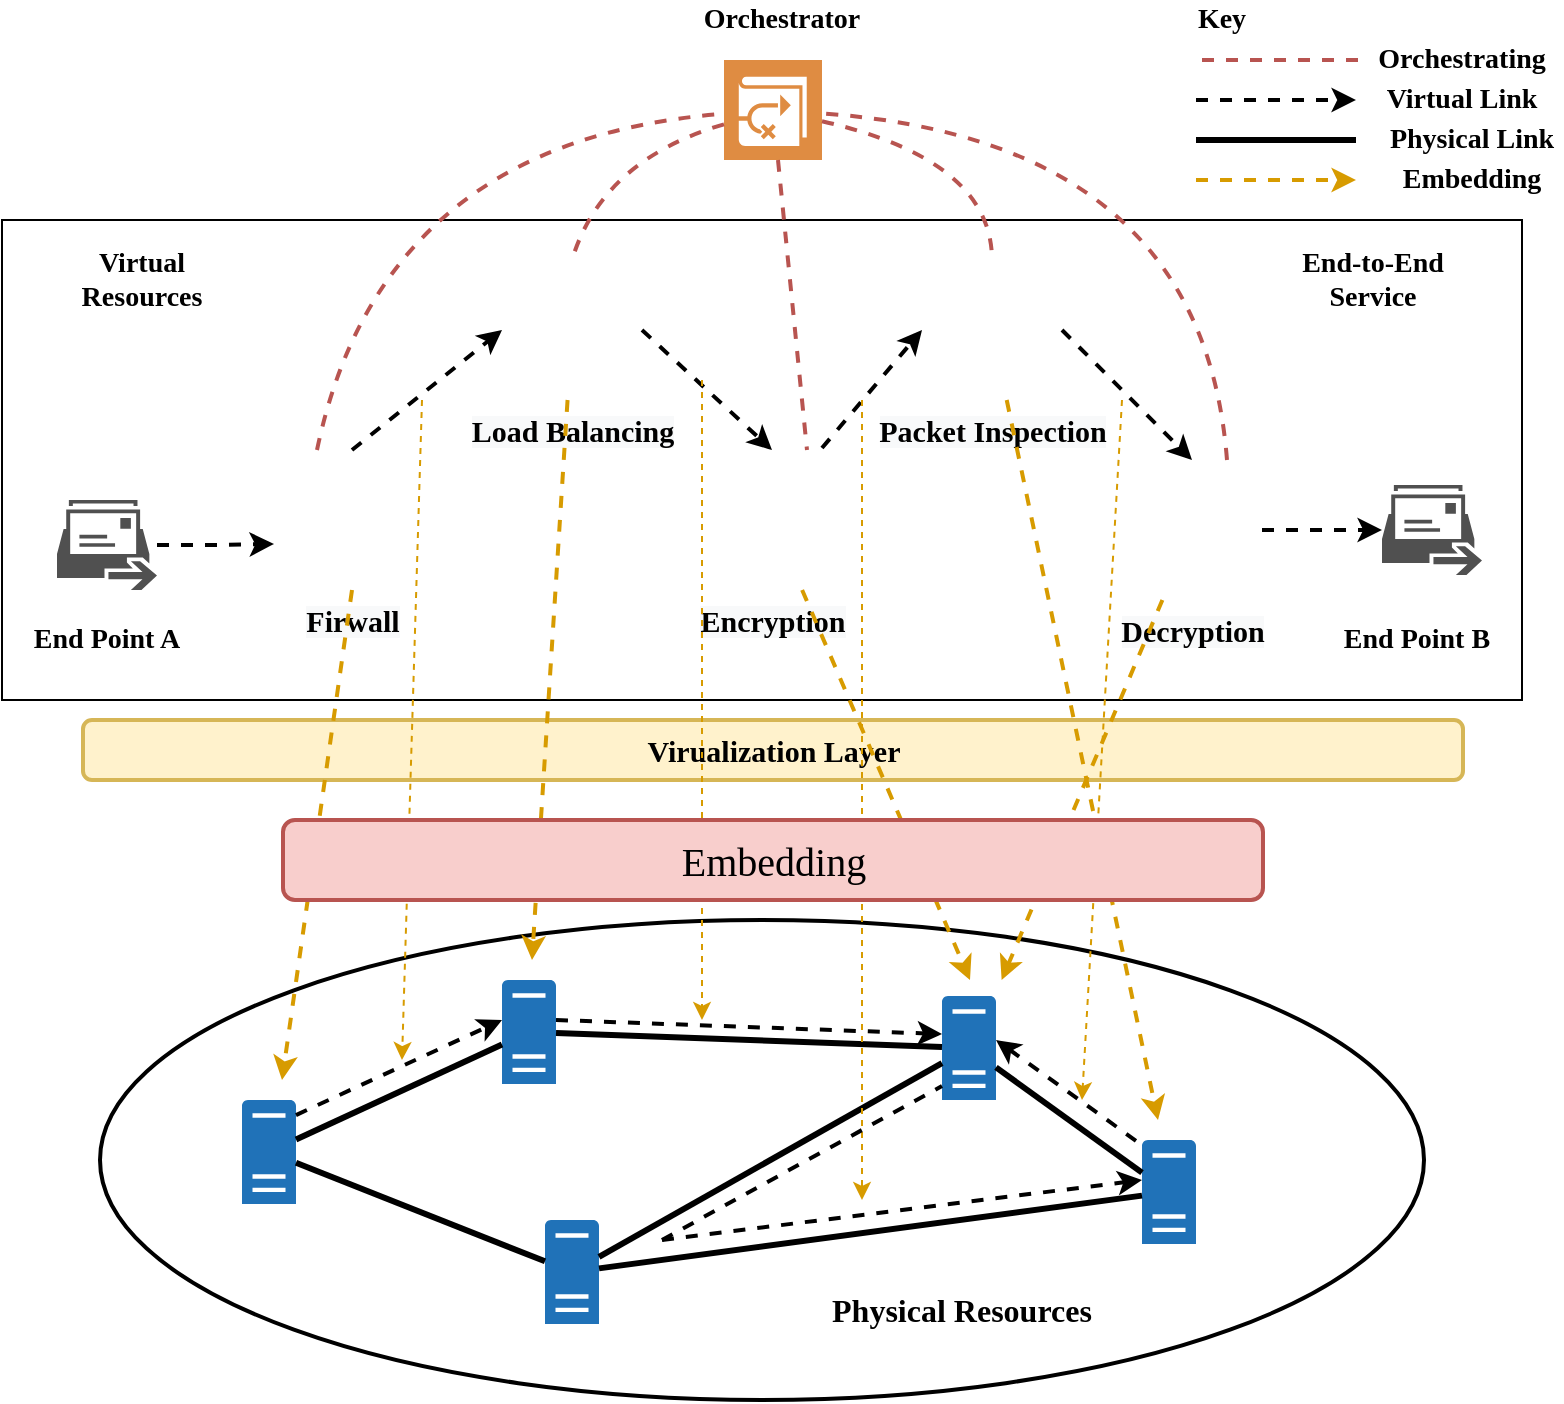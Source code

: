 <mxfile version="14.4.9" type="github"><diagram id="EPHCsX5lpuzNVQQ7667B" name="Page-1"><mxGraphModel dx="1422" dy="800" grid="1" gridSize="10" guides="1" tooltips="1" connect="1" arrows="1" fold="1" page="1" pageScale="1" pageWidth="850" pageHeight="1100" math="0" shadow="0"><root><mxCell id="0"/><mxCell id="1" parent="0"/><mxCell id="D3IL5Vpipn6TQDXRCGgR-1" value="" style="pointerEvents=1;shadow=0;dashed=0;html=1;strokeColor=none;fillColor=#DF8C42;labelPosition=center;verticalLabelPosition=bottom;verticalAlign=top;align=center;outlineConnect=0;shape=mxgraph.veeam2.veeam_availability_orchestrator;fontFamily=Times New Roman;" parent="1" vertex="1"><mxGeometry x="401" y="60" width="49" height="50" as="geometry"/></mxCell><mxCell id="D3IL5Vpipn6TQDXRCGgR-2" value="" style="rounded=0;whiteSpace=wrap;html=1;fontFamily=Times New Roman;" parent="1" vertex="1"><mxGeometry x="40" y="140" width="760" height="240" as="geometry"/></mxCell><mxCell id="D3IL5Vpipn6TQDXRCGgR-3" value="&lt;font style=&quot;font-size: 14px&quot;&gt;&lt;b&gt;Virtual Resources&lt;/b&gt;&lt;/font&gt;" style="text;html=1;strokeColor=none;fillColor=none;align=center;verticalAlign=middle;whiteSpace=wrap;rounded=0;fontFamily=Times New Roman;" parent="1" vertex="1"><mxGeometry x="80" y="160" width="60" height="20" as="geometry"/></mxCell><mxCell id="D3IL5Vpipn6TQDXRCGgR-4" style="edgeStyle=orthogonalEdgeStyle;rounded=0;orthogonalLoop=1;jettySize=auto;html=1;exitX=0.5;exitY=1;exitDx=0;exitDy=0;fontFamily=Times New Roman;" parent="1" source="D3IL5Vpipn6TQDXRCGgR-3" target="D3IL5Vpipn6TQDXRCGgR-3" edge="1"><mxGeometry relative="1" as="geometry"/></mxCell><mxCell id="D3IL5Vpipn6TQDXRCGgR-11" value="&lt;b style=&quot;font-size: 15px ; background-color: rgb(248 , 249 , 250)&quot;&gt;Firwall&lt;/b&gt;" style="shape=image;html=1;verticalAlign=top;verticalLabelPosition=bottom;labelBackgroundColor=#ffffff;imageAspect=0;aspect=fixed;image=https://cdn1.iconfinder.com/data/icons/seo-and-web-development-6/32/development_laptop_setting_gear_cogwheel-128.png;dashed=1;strokeWidth=2;imageBackground=#ffffff;fontFamily=Times New Roman;" parent="1" vertex="1"><mxGeometry x="180" y="255" width="70" height="70" as="geometry"/></mxCell><mxCell id="D3IL5Vpipn6TQDXRCGgR-14" value="&lt;b style=&quot;font-size: 15px ; background-color: rgb(248 , 249 , 250)&quot;&gt;Load Balancing&lt;/b&gt;" style="shape=image;html=1;verticalAlign=top;verticalLabelPosition=bottom;labelBackgroundColor=#ffffff;imageAspect=0;aspect=fixed;image=https://cdn1.iconfinder.com/data/icons/seo-and-web-development-6/32/development_laptop_setting_gear_cogwheel-128.png;dashed=1;strokeWidth=2;imageBackground=#ffffff;fontFamily=Times New Roman;" parent="1" vertex="1"><mxGeometry x="290" y="160" width="70" height="70" as="geometry"/></mxCell><mxCell id="D3IL5Vpipn6TQDXRCGgR-15" value="&lt;b style=&quot;font-size: 15px ; background-color: rgb(248 , 249 , 250)&quot;&gt;Encryption&lt;br&gt;&lt;br&gt;&lt;/b&gt;" style="shape=image;html=1;verticalAlign=top;verticalLabelPosition=bottom;labelBackgroundColor=#ffffff;imageAspect=0;aspect=fixed;image=https://cdn1.iconfinder.com/data/icons/seo-and-web-development-6/32/development_laptop_setting_gear_cogwheel-128.png;dashed=1;strokeWidth=2;imageBackground=#ffffff;fontFamily=Times New Roman;" parent="1" vertex="1"><mxGeometry x="390" y="255" width="70" height="70" as="geometry"/></mxCell><mxCell id="D3IL5Vpipn6TQDXRCGgR-16" value="&lt;b style=&quot;font-size: 15px ; background-color: rgb(248 , 249 , 250)&quot;&gt;Packet Inspection&lt;br&gt;&lt;/b&gt;" style="shape=image;html=1;verticalAlign=top;verticalLabelPosition=bottom;labelBackgroundColor=#ffffff;imageAspect=0;aspect=fixed;image=https://cdn1.iconfinder.com/data/icons/seo-and-web-development-6/32/development_laptop_setting_gear_cogwheel-128.png;dashed=1;strokeWidth=2;imageBackground=#ffffff;fontFamily=Times New Roman;" parent="1" vertex="1"><mxGeometry x="500" y="160" width="70" height="70" as="geometry"/></mxCell><mxCell id="D3IL5Vpipn6TQDXRCGgR-17" value="&lt;b style=&quot;font-size: 15px ; background-color: rgb(248 , 249 , 250)&quot;&gt;Decryption&lt;br&gt;&lt;/b&gt;" style="shape=image;html=1;verticalAlign=top;verticalLabelPosition=bottom;labelBackgroundColor=#ffffff;imageAspect=0;aspect=fixed;image=https://cdn1.iconfinder.com/data/icons/seo-and-web-development-6/32/development_laptop_setting_gear_cogwheel-128.png;dashed=1;strokeWidth=2;imageBackground=#ffffff;fontFamily=Times New Roman;" parent="1" vertex="1"><mxGeometry x="600" y="260" width="70" height="70" as="geometry"/></mxCell><mxCell id="D3IL5Vpipn6TQDXRCGgR-18" value="&lt;font style=&quot;font-size: 14px&quot;&gt;&lt;b&gt;End Point A&lt;/b&gt;&lt;/font&gt;" style="text;html=1;strokeColor=none;fillColor=none;align=center;verticalAlign=middle;whiteSpace=wrap;rounded=0;fontFamily=Times New Roman;" parent="1" vertex="1"><mxGeometry x="40" y="340" width="105" height="20" as="geometry"/></mxCell><mxCell id="D3IL5Vpipn6TQDXRCGgR-22" style="edgeStyle=orthogonalEdgeStyle;rounded=0;orthogonalLoop=1;jettySize=auto;html=1;entryX=-0.057;entryY=0.671;entryDx=0;entryDy=0;entryPerimeter=0;dashed=1;fontFamily=Times New Roman;strokeWidth=2;" parent="1" source="D3IL5Vpipn6TQDXRCGgR-21" target="D3IL5Vpipn6TQDXRCGgR-11" edge="1"><mxGeometry relative="1" as="geometry"/></mxCell><mxCell id="D3IL5Vpipn6TQDXRCGgR-21" value="" style="pointerEvents=1;shadow=0;dashed=0;html=1;strokeColor=none;fillColor=#505050;labelPosition=center;verticalLabelPosition=bottom;verticalAlign=top;outlineConnect=0;align=center;shape=mxgraph.office.communications.local_move_request;fontFamily=Times New Roman;" parent="1" vertex="1"><mxGeometry x="67.5" y="280" width="50" height="45" as="geometry"/></mxCell><mxCell id="D3IL5Vpipn6TQDXRCGgR-24" value="" style="endArrow=classic;html=1;dashed=1;entryX=0;entryY=0.5;entryDx=0;entryDy=0;exitX=0.5;exitY=0;exitDx=0;exitDy=0;fontFamily=Times New Roman;strokeWidth=2;" parent="1" source="D3IL5Vpipn6TQDXRCGgR-11" target="D3IL5Vpipn6TQDXRCGgR-14" edge="1"><mxGeometry width="50" height="50" relative="1" as="geometry"><mxPoint x="240" y="240" as="sourcePoint"/><mxPoint x="290" y="190" as="targetPoint"/></mxGeometry></mxCell><mxCell id="D3IL5Vpipn6TQDXRCGgR-26" value="" style="endArrow=classic;html=1;dashed=1;entryX=0.5;entryY=0;entryDx=0;entryDy=0;exitX=1;exitY=0.5;exitDx=0;exitDy=0;fontFamily=Times New Roman;strokeWidth=2;" parent="1" source="D3IL5Vpipn6TQDXRCGgR-14" target="D3IL5Vpipn6TQDXRCGgR-15" edge="1"><mxGeometry width="50" height="50" relative="1" as="geometry"><mxPoint x="225" y="265" as="sourcePoint"/><mxPoint x="300" y="205" as="targetPoint"/></mxGeometry></mxCell><mxCell id="D3IL5Vpipn6TQDXRCGgR-28" value="" style="endArrow=classic;html=1;dashed=1;entryX=0;entryY=0.5;entryDx=0;entryDy=0;exitX=0.857;exitY=-0.014;exitDx=0;exitDy=0;exitPerimeter=0;fontFamily=Times New Roman;strokeWidth=2;" parent="1" source="D3IL5Vpipn6TQDXRCGgR-15" target="D3IL5Vpipn6TQDXRCGgR-16" edge="1"><mxGeometry width="50" height="50" relative="1" as="geometry"><mxPoint x="370" y="205" as="sourcePoint"/><mxPoint x="435" y="265" as="targetPoint"/></mxGeometry></mxCell><mxCell id="D3IL5Vpipn6TQDXRCGgR-29" value="" style="endArrow=classic;html=1;dashed=1;entryX=0.5;entryY=0;entryDx=0;entryDy=0;exitX=1;exitY=0.5;exitDx=0;exitDy=0;fontFamily=Times New Roman;strokeWidth=2;" parent="1" source="D3IL5Vpipn6TQDXRCGgR-16" target="D3IL5Vpipn6TQDXRCGgR-17" edge="1"><mxGeometry width="50" height="50" relative="1" as="geometry"><mxPoint x="459.99" y="264.02" as="sourcePoint"/><mxPoint x="510" y="205" as="targetPoint"/></mxGeometry></mxCell><mxCell id="D3IL5Vpipn6TQDXRCGgR-30" value="&lt;font style=&quot;font-size: 14px&quot;&gt;&lt;b&gt;End Point B&lt;/b&gt;&lt;/font&gt;" style="text;html=1;strokeColor=none;fillColor=none;align=center;verticalAlign=middle;whiteSpace=wrap;rounded=0;fontFamily=Times New Roman;" parent="1" vertex="1"><mxGeometry x="695" y="340" width="105" height="20" as="geometry"/></mxCell><mxCell id="D3IL5Vpipn6TQDXRCGgR-31" value="" style="pointerEvents=1;shadow=0;dashed=0;html=1;strokeColor=none;fillColor=#505050;labelPosition=center;verticalLabelPosition=bottom;verticalAlign=top;outlineConnect=0;align=center;shape=mxgraph.office.communications.local_move_request;fontFamily=Times New Roman;" parent="1" vertex="1"><mxGeometry x="730" y="272.5" width="50" height="45" as="geometry"/></mxCell><mxCell id="D3IL5Vpipn6TQDXRCGgR-34" value="" style="endArrow=classic;html=1;dashed=1;exitX=1;exitY=0.5;exitDx=0;exitDy=0;fontFamily=Times New Roman;strokeWidth=2;" parent="1" source="D3IL5Vpipn6TQDXRCGgR-17" target="D3IL5Vpipn6TQDXRCGgR-31" edge="1"><mxGeometry width="50" height="50" relative="1" as="geometry"><mxPoint x="672.5" y="290" as="sourcePoint"/><mxPoint x="722.5" y="240" as="targetPoint"/></mxGeometry></mxCell><mxCell id="D3IL5Vpipn6TQDXRCGgR-35" value="&lt;font style=&quot;font-size: 14px&quot;&gt;&lt;b&gt;Orchestrator&lt;/b&gt;&lt;/font&gt;" style="text;html=1;strokeColor=none;fillColor=none;align=center;verticalAlign=middle;whiteSpace=wrap;rounded=0;fontFamily=Times New Roman;" parent="1" vertex="1"><mxGeometry x="400" y="30" width="60" height="20" as="geometry"/></mxCell><mxCell id="D3IL5Vpipn6TQDXRCGgR-40" value="" style="endArrow=none;dashed=1;html=1;strokeWidth=2;fillColor=#f8cecc;strokeColor=#b85450;curved=1;entryX=0.5;entryY=0;entryDx=0;entryDy=0;fontFamily=Times New Roman;" parent="1" source="D3IL5Vpipn6TQDXRCGgR-1" target="D3IL5Vpipn6TQDXRCGgR-14" edge="1"><mxGeometry width="50" height="50" relative="1" as="geometry"><mxPoint x="400" y="410" as="sourcePoint"/><mxPoint x="450" y="360" as="targetPoint"/><Array as="points"><mxPoint x="340" y="110"/></Array></mxGeometry></mxCell><mxCell id="D3IL5Vpipn6TQDXRCGgR-42" value="" style="endArrow=none;html=1;strokeWidth=2;entryX=0.75;entryY=0;entryDx=0;entryDy=0;fillColor=#f8cecc;strokeColor=#b85450;curved=1;dashed=1;fontFamily=Times New Roman;" parent="1" source="D3IL5Vpipn6TQDXRCGgR-1" target="D3IL5Vpipn6TQDXRCGgR-15" edge="1"><mxGeometry width="50" height="50" relative="1" as="geometry"><mxPoint x="400" y="410" as="sourcePoint"/><mxPoint x="450" y="360" as="targetPoint"/></mxGeometry></mxCell><mxCell id="D3IL5Vpipn6TQDXRCGgR-43" value="" style="endArrow=none;dashed=1;html=1;strokeWidth=2;entryX=0.5;entryY=0;entryDx=0;entryDy=0;curved=1;fillColor=#f8cecc;strokeColor=#b85450;fontFamily=Times New Roman;" parent="1" source="D3IL5Vpipn6TQDXRCGgR-1" target="D3IL5Vpipn6TQDXRCGgR-16" edge="1"><mxGeometry width="50" height="50" relative="1" as="geometry"><mxPoint x="400" y="410" as="sourcePoint"/><mxPoint x="450" y="360" as="targetPoint"/><Array as="points"><mxPoint x="535" y="110"/></Array></mxGeometry></mxCell><mxCell id="D3IL5Vpipn6TQDXRCGgR-44" value="" style="endArrow=none;dashed=1;html=1;strokeWidth=2;curved=1;exitX=0.75;exitY=0;exitDx=0;exitDy=0;fillColor=#f8cecc;strokeColor=#b85450;fontFamily=Times New Roman;" parent="1" source="D3IL5Vpipn6TQDXRCGgR-17" target="D3IL5Vpipn6TQDXRCGgR-1" edge="1"><mxGeometry width="50" height="50" relative="1" as="geometry"><mxPoint x="400" y="410" as="sourcePoint"/><mxPoint x="450" y="360" as="targetPoint"/><Array as="points"><mxPoint x="640" y="100"/></Array></mxGeometry></mxCell><mxCell id="D3IL5Vpipn6TQDXRCGgR-45" value="" style="endArrow=none;dashed=1;html=1;strokeWidth=2;exitX=0.25;exitY=0;exitDx=0;exitDy=0;curved=1;fillColor=#f8cecc;strokeColor=#b85450;fontFamily=Times New Roman;" parent="1" source="D3IL5Vpipn6TQDXRCGgR-11" target="D3IL5Vpipn6TQDXRCGgR-1" edge="1"><mxGeometry width="50" height="50" relative="1" as="geometry"><mxPoint x="400" y="410" as="sourcePoint"/><mxPoint x="450" y="360" as="targetPoint"/><Array as="points"><mxPoint x="230" y="100"/></Array></mxGeometry></mxCell><mxCell id="D3IL5Vpipn6TQDXRCGgR-47" value="&lt;b&gt;&lt;font style=&quot;font-size: 15px&quot;&gt;Virualization Layer&lt;/font&gt;&lt;/b&gt;" style="rounded=1;whiteSpace=wrap;html=1;strokeWidth=2;fontFamily=Times New Roman;fillColor=#fff2cc;strokeColor=#d6b656;" parent="1" vertex="1"><mxGeometry x="80.5" y="390" width="690" height="30" as="geometry"/></mxCell><mxCell id="D3IL5Vpipn6TQDXRCGgR-49" value="" style="ellipse;whiteSpace=wrap;html=1;strokeWidth=2;fontFamily=Times New Roman;" parent="1" vertex="1"><mxGeometry x="89" y="490" width="662" height="240" as="geometry"/></mxCell><mxCell id="D3IL5Vpipn6TQDXRCGgR-51" value="" style="pointerEvents=1;shadow=0;dashed=0;html=1;strokeColor=none;labelPosition=center;verticalLabelPosition=bottom;verticalAlign=top;outlineConnect=0;align=center;shape=mxgraph.office.servers.physical_host;fillColor=#2072B8;fontFamily=Times New Roman;" parent="1" vertex="1"><mxGeometry x="160" y="580" width="27" height="52" as="geometry"/></mxCell><mxCell id="D3IL5Vpipn6TQDXRCGgR-52" value="" style="pointerEvents=1;shadow=0;dashed=0;html=1;strokeColor=none;labelPosition=center;verticalLabelPosition=bottom;verticalAlign=top;outlineConnect=0;align=center;shape=mxgraph.office.servers.physical_host;fillColor=#2072B8;fontFamily=Times New Roman;" parent="1" vertex="1"><mxGeometry x="290" y="520" width="27" height="52" as="geometry"/></mxCell><mxCell id="D3IL5Vpipn6TQDXRCGgR-53" value="" style="pointerEvents=1;shadow=0;dashed=0;html=1;strokeColor=none;labelPosition=center;verticalLabelPosition=bottom;verticalAlign=top;outlineConnect=0;align=center;shape=mxgraph.office.servers.physical_host;fillColor=#2072B8;fontFamily=Times New Roman;" parent="1" vertex="1"><mxGeometry x="311.5" y="640" width="27" height="52" as="geometry"/></mxCell><mxCell id="D3IL5Vpipn6TQDXRCGgR-54" value="" style="pointerEvents=1;shadow=0;dashed=0;html=1;strokeColor=none;labelPosition=center;verticalLabelPosition=bottom;verticalAlign=top;outlineConnect=0;align=center;shape=mxgraph.office.servers.physical_host;fillColor=#2072B8;fontFamily=Times New Roman;" parent="1" vertex="1"><mxGeometry x="510" y="528" width="27" height="52" as="geometry"/></mxCell><mxCell id="D3IL5Vpipn6TQDXRCGgR-55" value="" style="pointerEvents=1;shadow=0;dashed=0;html=1;strokeColor=none;labelPosition=center;verticalLabelPosition=bottom;verticalAlign=top;outlineConnect=0;align=center;shape=mxgraph.office.servers.physical_host;fillColor=#2072B8;fontFamily=Times New Roman;" parent="1" vertex="1"><mxGeometry x="610" y="600" width="27" height="52" as="geometry"/></mxCell><mxCell id="D3IL5Vpipn6TQDXRCGgR-59" value="" style="endArrow=none;html=1;fontFamily=Times New Roman;strokeWidth=3;" parent="1" source="D3IL5Vpipn6TQDXRCGgR-51" target="D3IL5Vpipn6TQDXRCGgR-52" edge="1"><mxGeometry width="50" height="50" relative="1" as="geometry"><mxPoint x="400" y="610" as="sourcePoint"/><mxPoint x="450" y="560" as="targetPoint"/></mxGeometry></mxCell><mxCell id="D3IL5Vpipn6TQDXRCGgR-63" value="" style="endArrow=none;html=1;fontFamily=Times New Roman;strokeWidth=3;" parent="1" source="D3IL5Vpipn6TQDXRCGgR-52" target="D3IL5Vpipn6TQDXRCGgR-54" edge="1"><mxGeometry width="50" height="50" relative="1" as="geometry"><mxPoint x="400" y="610" as="sourcePoint"/><mxPoint x="450" y="560" as="targetPoint"/></mxGeometry></mxCell><mxCell id="D3IL5Vpipn6TQDXRCGgR-64" value="" style="endArrow=none;html=1;strokeWidth=3;fontFamily=Times New Roman;" parent="1" source="D3IL5Vpipn6TQDXRCGgR-54" target="D3IL5Vpipn6TQDXRCGgR-55" edge="1"><mxGeometry width="50" height="50" relative="1" as="geometry"><mxPoint x="400" y="610" as="sourcePoint"/><mxPoint x="450" y="560" as="targetPoint"/></mxGeometry></mxCell><mxCell id="D3IL5Vpipn6TQDXRCGgR-65" value="" style="endArrow=none;html=1;strokeWidth=3;fontFamily=Times New Roman;" parent="1" source="D3IL5Vpipn6TQDXRCGgR-51" target="D3IL5Vpipn6TQDXRCGgR-53" edge="1"><mxGeometry width="50" height="50" relative="1" as="geometry"><mxPoint x="400" y="610" as="sourcePoint"/><mxPoint x="450" y="560" as="targetPoint"/></mxGeometry></mxCell><mxCell id="D3IL5Vpipn6TQDXRCGgR-69" value="" style="endArrow=none;html=1;strokeWidth=3;fontFamily=Times New Roman;" parent="1" source="D3IL5Vpipn6TQDXRCGgR-53" target="D3IL5Vpipn6TQDXRCGgR-54" edge="1"><mxGeometry width="50" height="50" relative="1" as="geometry"><mxPoint x="400" y="610" as="sourcePoint"/><mxPoint x="450" y="560" as="targetPoint"/></mxGeometry></mxCell><mxCell id="D3IL5Vpipn6TQDXRCGgR-71" value="" style="endArrow=none;html=1;strokeWidth=3;fontFamily=Times New Roman;" parent="1" source="D3IL5Vpipn6TQDXRCGgR-53" target="D3IL5Vpipn6TQDXRCGgR-55" edge="1"><mxGeometry width="50" height="50" relative="1" as="geometry"><mxPoint x="400" y="610" as="sourcePoint"/><mxPoint x="450" y="560" as="targetPoint"/></mxGeometry></mxCell><mxCell id="D3IL5Vpipn6TQDXRCGgR-72" value="&lt;font size=&quot;1&quot;&gt;&lt;b style=&quot;font-size: 16px&quot;&gt;Physical Resources&lt;/b&gt;&lt;/font&gt;" style="text;html=1;strokeColor=none;fillColor=none;align=center;verticalAlign=middle;whiteSpace=wrap;rounded=0;fontFamily=Times New Roman;" parent="1" vertex="1"><mxGeometry x="440" y="670" width="160" height="30" as="geometry"/></mxCell><mxCell id="D3IL5Vpipn6TQDXRCGgR-73" value="" style="endArrow=classic;html=1;strokeWidth=2;fontFamily=Times New Roman;exitX=0.5;exitY=1;exitDx=0;exitDy=0;fillColor=#ffe6cc;strokeColor=#d79b00;dashed=1;" parent="1" source="D3IL5Vpipn6TQDXRCGgR-11" edge="1"><mxGeometry width="50" height="50" relative="1" as="geometry"><mxPoint x="400" y="400" as="sourcePoint"/><mxPoint x="180" y="570" as="targetPoint"/></mxGeometry></mxCell><mxCell id="D3IL5Vpipn6TQDXRCGgR-74" value="" style="endArrow=classic;html=1;strokeWidth=2;fontFamily=Times New Roman;dashed=1;fillColor=#ffe6cc;strokeColor=#d79b00;" parent="1" source="D3IL5Vpipn6TQDXRCGgR-14" edge="1"><mxGeometry width="50" height="50" relative="1" as="geometry"><mxPoint x="225" y="335" as="sourcePoint"/><mxPoint x="305" y="510" as="targetPoint"/></mxGeometry></mxCell><mxCell id="D3IL5Vpipn6TQDXRCGgR-75" value="" style="endArrow=classic;html=1;strokeWidth=2;fontFamily=Times New Roman;dashed=1;fillColor=#ffe6cc;strokeColor=#d79b00;" parent="1" source="D3IL5Vpipn6TQDXRCGgR-15" edge="1"><mxGeometry width="50" height="50" relative="1" as="geometry"><mxPoint x="434.424" y="340" as="sourcePoint"/><mxPoint x="524" y="520" as="targetPoint"/></mxGeometry></mxCell><mxCell id="D3IL5Vpipn6TQDXRCGgR-76" value="" style="endArrow=classic;html=1;strokeWidth=2;fontFamily=Times New Roman;dashed=1;fillColor=#ffe6cc;strokeColor=#d79b00;" parent="1" source="D3IL5Vpipn6TQDXRCGgR-16" edge="1"><mxGeometry width="50" height="50" relative="1" as="geometry"><mxPoint x="450.065" y="335" as="sourcePoint"/><mxPoint x="618" y="590" as="targetPoint"/></mxGeometry></mxCell><mxCell id="D3IL5Vpipn6TQDXRCGgR-77" value="" style="endArrow=classic;html=1;strokeWidth=2;fontFamily=Times New Roman;dashed=1;fillColor=#ffe6cc;strokeColor=#d79b00;entryX=0.681;entryY=0.125;entryDx=0;entryDy=0;entryPerimeter=0;" parent="1" source="D3IL5Vpipn6TQDXRCGgR-17" target="D3IL5Vpipn6TQDXRCGgR-49" edge="1"><mxGeometry width="50" height="50" relative="1" as="geometry"><mxPoint x="552.354" y="240" as="sourcePoint"/><mxPoint x="628" y="600" as="targetPoint"/></mxGeometry></mxCell><mxCell id="D3IL5Vpipn6TQDXRCGgR-78" value="" style="endArrow=classic;html=1;strokeWidth=1;fontFamily=Times New Roman;dashed=1;fillColor=#ffe6cc;strokeColor=#d79b00;" parent="1" edge="1"><mxGeometry width="50" height="50" relative="1" as="geometry"><mxPoint x="250" y="230" as="sourcePoint"/><mxPoint x="240" y="560" as="targetPoint"/></mxGeometry></mxCell><mxCell id="D3IL5Vpipn6TQDXRCGgR-79" value="" style="endArrow=classic;html=1;strokeWidth=1;fontFamily=Times New Roman;dashed=1;fillColor=#ffe6cc;strokeColor=#d79b00;" parent="1" edge="1"><mxGeometry width="50" height="50" relative="1" as="geometry"><mxPoint x="390" y="220" as="sourcePoint"/><mxPoint x="390" y="540" as="targetPoint"/></mxGeometry></mxCell><mxCell id="D3IL5Vpipn6TQDXRCGgR-80" value="" style="endArrow=classic;html=1;strokeWidth=1;fontFamily=Times New Roman;dashed=1;fillColor=#ffe6cc;strokeColor=#d79b00;" parent="1" edge="1"><mxGeometry width="50" height="50" relative="1" as="geometry"><mxPoint x="470" y="230" as="sourcePoint"/><mxPoint x="470" y="630" as="targetPoint"/></mxGeometry></mxCell><mxCell id="D3IL5Vpipn6TQDXRCGgR-82" value="" style="endArrow=classic;html=1;strokeWidth=1;fontFamily=Times New Roman;dashed=1;fillColor=#ffe6cc;strokeColor=#d79b00;" parent="1" edge="1"><mxGeometry width="50" height="50" relative="1" as="geometry"><mxPoint x="600" y="230" as="sourcePoint"/><mxPoint x="580" y="580" as="targetPoint"/></mxGeometry></mxCell><mxCell id="D3IL5Vpipn6TQDXRCGgR-90" value="" style="endArrow=classic;html=1;dashed=1;strokeWidth=2;fontFamily=Times New Roman;" parent="1" edge="1"><mxGeometry width="50" height="50" relative="1" as="geometry"><mxPoint x="187" y="587.539" as="sourcePoint"/><mxPoint x="290" y="540.001" as="targetPoint"/></mxGeometry></mxCell><mxCell id="D3IL5Vpipn6TQDXRCGgR-92" value="" style="endArrow=classic;html=1;fontFamily=Times New Roman;strokeWidth=2;rounded=0;endFill=1;dashed=1;" parent="1" edge="1"><mxGeometry width="50" height="50" relative="1" as="geometry"><mxPoint x="317" y="540.001" as="sourcePoint"/><mxPoint x="510" y="547.019" as="targetPoint"/></mxGeometry></mxCell><mxCell id="D3IL5Vpipn6TQDXRCGgR-94" value="" style="endArrow=none;html=1;strokeWidth=2;fontFamily=Times New Roman;startArrow=classic;startFill=1;dashed=1;" parent="1" edge="1"><mxGeometry width="50" height="50" relative="1" as="geometry"><mxPoint x="537" y="550" as="sourcePoint"/><mxPoint x="610" y="602.56" as="targetPoint"/></mxGeometry></mxCell><mxCell id="D3IL5Vpipn6TQDXRCGgR-95" value="" style="endArrow=none;html=1;strokeWidth=2;fontFamily=Times New Roman;dashed=1;" parent="1" edge="1"><mxGeometry width="50" height="50" relative="1" as="geometry"><mxPoint x="370" y="650" as="sourcePoint"/><mxPoint x="510" y="573" as="targetPoint"/></mxGeometry></mxCell><mxCell id="D3IL5Vpipn6TQDXRCGgR-97" value="" style="endArrow=classic;html=1;strokeWidth=2;fontFamily=Times New Roman;endFill=1;dashed=1;" parent="1" edge="1"><mxGeometry width="50" height="50" relative="1" as="geometry"><mxPoint x="370" y="650" as="sourcePoint"/><mxPoint x="610" y="620" as="targetPoint"/></mxGeometry></mxCell><mxCell id="D3IL5Vpipn6TQDXRCGgR-98" value="&lt;font style=&quot;font-size: 20px&quot;&gt;Embedding&lt;/font&gt;" style="rounded=1;whiteSpace=wrap;html=1;strokeWidth=2;fontFamily=Times New Roman;fillColor=#f8cecc;strokeColor=#b85450;" parent="1" vertex="1"><mxGeometry x="180.5" y="440" width="490" height="40" as="geometry"/></mxCell><mxCell id="D3IL5Vpipn6TQDXRCGgR-99" value="&lt;font style=&quot;font-size: 14px&quot;&gt;&lt;b&gt;End-to-End Service&lt;/b&gt;&lt;/font&gt;" style="text;html=1;strokeColor=none;fillColor=none;align=center;verticalAlign=middle;whiteSpace=wrap;rounded=0;fontFamily=Times New Roman;" parent="1" vertex="1"><mxGeometry x="680" y="160" width="90.5" height="20" as="geometry"/></mxCell><mxCell id="D3IL5Vpipn6TQDXRCGgR-100" value="&lt;font style=&quot;font-size: 14px&quot;&gt;&lt;b&gt;Key&lt;/b&gt;&lt;/font&gt;" style="text;html=1;strokeColor=none;fillColor=none;align=center;verticalAlign=middle;whiteSpace=wrap;rounded=0;fontFamily=Times New Roman;" parent="1" vertex="1"><mxGeometry x="620" y="30" width="60" height="20" as="geometry"/></mxCell><mxCell id="D3IL5Vpipn6TQDXRCGgR-101" value="" style="endArrow=none;html=1;dashed=1;strokeColor=#b85450;strokeWidth=2;fontFamily=Times New Roman;fillColor=#f8cecc;" parent="1" edge="1"><mxGeometry width="50" height="50" relative="1" as="geometry"><mxPoint x="640" y="60" as="sourcePoint"/><mxPoint x="720" y="60" as="targetPoint"/></mxGeometry></mxCell><mxCell id="D3IL5Vpipn6TQDXRCGgR-102" value="" style="endArrow=classic;html=1;dashed=1;strokeWidth=2;fontFamily=Times New Roman;endFill=1;" parent="1" edge="1"><mxGeometry width="50" height="50" relative="1" as="geometry"><mxPoint x="637" y="80" as="sourcePoint"/><mxPoint x="717" y="80" as="targetPoint"/><Array as="points"><mxPoint x="657" y="80"/></Array></mxGeometry></mxCell><mxCell id="D3IL5Vpipn6TQDXRCGgR-103" value="" style="endArrow=none;html=1;strokeWidth=3;fontFamily=Times New Roman;endFill=0;" parent="1" edge="1"><mxGeometry width="50" height="50" relative="1" as="geometry"><mxPoint x="637" y="100" as="sourcePoint"/><mxPoint x="717" y="100" as="targetPoint"/><Array as="points"><mxPoint x="657" y="100"/></Array></mxGeometry></mxCell><mxCell id="D3IL5Vpipn6TQDXRCGgR-104" value="" style="endArrow=classic;html=1;dashed=1;strokeWidth=2;fontFamily=Times New Roman;endFill=1;fillColor=#ffe6cc;strokeColor=#d79b00;" parent="1" edge="1"><mxGeometry width="50" height="50" relative="1" as="geometry"><mxPoint x="637" y="120" as="sourcePoint"/><mxPoint x="717" y="120" as="targetPoint"/><Array as="points"><mxPoint x="657" y="120"/></Array></mxGeometry></mxCell><mxCell id="D3IL5Vpipn6TQDXRCGgR-105" value="&lt;font style=&quot;font-size: 14px&quot;&gt;&lt;b&gt;Orchestrating&lt;/b&gt;&lt;/font&gt;" style="text;html=1;strokeColor=none;fillColor=none;align=center;verticalAlign=middle;whiteSpace=wrap;rounded=0;fontFamily=Times New Roman;" parent="1" vertex="1"><mxGeometry x="740" y="50" width="60" height="20" as="geometry"/></mxCell><mxCell id="D3IL5Vpipn6TQDXRCGgR-107" value="&lt;font style=&quot;font-size: 14px&quot;&gt;&lt;b&gt;Virtual Link&lt;/b&gt;&lt;/font&gt;" style="text;html=1;strokeColor=none;fillColor=none;align=center;verticalAlign=middle;whiteSpace=wrap;rounded=0;fontFamily=Times New Roman;" parent="1" vertex="1"><mxGeometry x="730" y="70" width="80" height="20" as="geometry"/></mxCell><mxCell id="D3IL5Vpipn6TQDXRCGgR-108" value="&lt;font style=&quot;font-size: 14px&quot;&gt;&lt;b&gt;Physical Link&lt;/b&gt;&lt;/font&gt;" style="text;html=1;strokeColor=none;fillColor=none;align=center;verticalAlign=middle;whiteSpace=wrap;rounded=0;fontFamily=Times New Roman;" parent="1" vertex="1"><mxGeometry x="730" y="90" width="90" height="20" as="geometry"/></mxCell><mxCell id="D3IL5Vpipn6TQDXRCGgR-109" value="&lt;font style=&quot;font-size: 14px&quot;&gt;&lt;b&gt;Embedding&lt;/b&gt;&lt;/font&gt;" style="text;html=1;strokeColor=none;fillColor=none;align=center;verticalAlign=middle;whiteSpace=wrap;rounded=0;fontFamily=Times New Roman;" parent="1" vertex="1"><mxGeometry x="730" y="110" width="90" height="20" as="geometry"/></mxCell></root></mxGraphModel></diagram></mxfile>